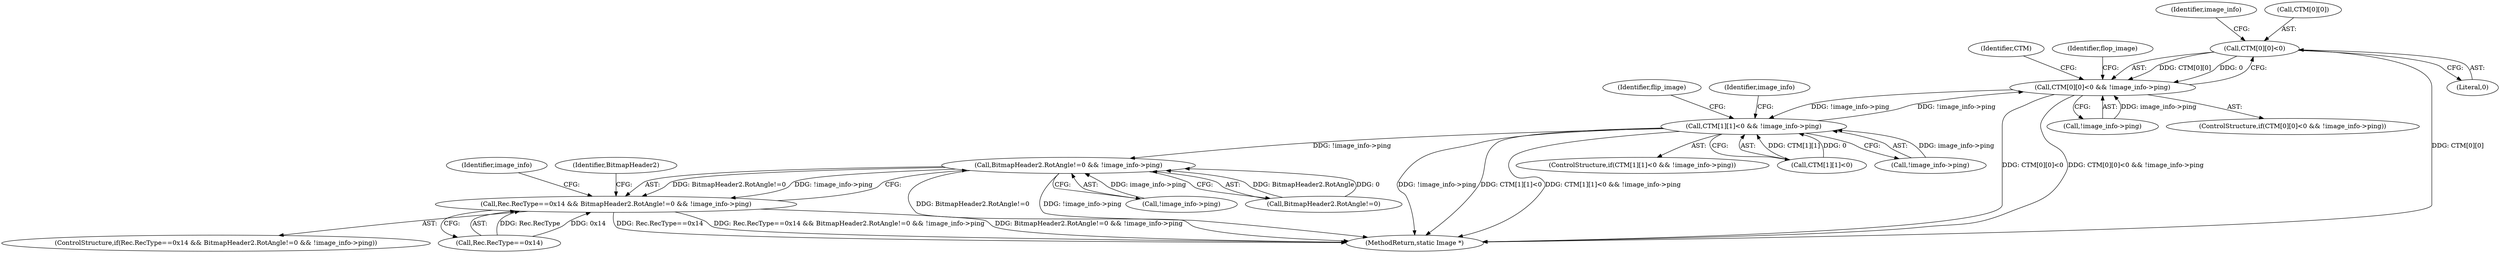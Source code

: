 digraph "0_ImageMagick_2130bf6f89ded32ef0c88a11694f107c52566c53@array" {
"1001721" [label="(Call,CTM[0][0]<0)"];
"1001720" [label="(Call,CTM[0][0]<0 && !image_info->ping)"];
"1001754" [label="(Call,CTM[1][1]<0 && !image_info->ping)"];
"1001079" [label="(Call,BitmapHeader2.RotAngle!=0 && !image_info->ping)"];
"1001073" [label="(Call,Rec.RecType==0x14 && BitmapHeader2.RotAngle!=0 && !image_info->ping)"];
"1001754" [label="(Call,CTM[1][1]<0 && !image_info->ping)"];
"1001758" [label="(Identifier,CTM)"];
"1001970" [label="(MethodReturn,static Image *)"];
"1001769" [label="(Identifier,flip_image)"];
"1001085" [label="(Call,!image_info->ping)"];
"1001735" [label="(Identifier,flop_image)"];
"1001072" [label="(ControlStructure,if(Rec.RecType==0x14 && BitmapHeader2.RotAngle!=0 && !image_info->ping))"];
"1001730" [label="(Identifier,image_info)"];
"1001753" [label="(ControlStructure,if(CTM[1][1]<0 && !image_info->ping))"];
"1001727" [label="(Literal,0)"];
"1001755" [label="(Call,CTM[1][1]<0)"];
"1001720" [label="(Call,CTM[0][0]<0 && !image_info->ping)"];
"1001728" [label="(Call,!image_info->ping)"];
"1001788" [label="(Identifier,image_info)"];
"1001721" [label="(Call,CTM[0][0]<0)"];
"1001177" [label="(Identifier,image_info)"];
"1001093" [label="(Identifier,BitmapHeader2)"];
"1001073" [label="(Call,Rec.RecType==0x14 && BitmapHeader2.RotAngle!=0 && !image_info->ping)"];
"1001719" [label="(ControlStructure,if(CTM[0][0]<0 && !image_info->ping))"];
"1001762" [label="(Call,!image_info->ping)"];
"1001079" [label="(Call,BitmapHeader2.RotAngle!=0 && !image_info->ping)"];
"1001074" [label="(Call,Rec.RecType==0x14)"];
"1001722" [label="(Call,CTM[0][0])"];
"1001080" [label="(Call,BitmapHeader2.RotAngle!=0)"];
"1001721" -> "1001720"  [label="AST: "];
"1001721" -> "1001727"  [label="CFG: "];
"1001722" -> "1001721"  [label="AST: "];
"1001727" -> "1001721"  [label="AST: "];
"1001730" -> "1001721"  [label="CFG: "];
"1001720" -> "1001721"  [label="CFG: "];
"1001721" -> "1001970"  [label="DDG: CTM[0][0]"];
"1001721" -> "1001720"  [label="DDG: CTM[0][0]"];
"1001721" -> "1001720"  [label="DDG: 0"];
"1001720" -> "1001719"  [label="AST: "];
"1001720" -> "1001728"  [label="CFG: "];
"1001728" -> "1001720"  [label="AST: "];
"1001735" -> "1001720"  [label="CFG: "];
"1001758" -> "1001720"  [label="CFG: "];
"1001720" -> "1001970"  [label="DDG: CTM[0][0]<0"];
"1001720" -> "1001970"  [label="DDG: CTM[0][0]<0 && !image_info->ping"];
"1001754" -> "1001720"  [label="DDG: !image_info->ping"];
"1001728" -> "1001720"  [label="DDG: image_info->ping"];
"1001720" -> "1001754"  [label="DDG: !image_info->ping"];
"1001754" -> "1001753"  [label="AST: "];
"1001754" -> "1001755"  [label="CFG: "];
"1001754" -> "1001762"  [label="CFG: "];
"1001755" -> "1001754"  [label="AST: "];
"1001762" -> "1001754"  [label="AST: "];
"1001769" -> "1001754"  [label="CFG: "];
"1001788" -> "1001754"  [label="CFG: "];
"1001754" -> "1001970"  [label="DDG: !image_info->ping"];
"1001754" -> "1001970"  [label="DDG: CTM[1][1]<0"];
"1001754" -> "1001970"  [label="DDG: CTM[1][1]<0 && !image_info->ping"];
"1001754" -> "1001079"  [label="DDG: !image_info->ping"];
"1001755" -> "1001754"  [label="DDG: CTM[1][1]"];
"1001755" -> "1001754"  [label="DDG: 0"];
"1001762" -> "1001754"  [label="DDG: image_info->ping"];
"1001079" -> "1001073"  [label="AST: "];
"1001079" -> "1001080"  [label="CFG: "];
"1001079" -> "1001085"  [label="CFG: "];
"1001080" -> "1001079"  [label="AST: "];
"1001085" -> "1001079"  [label="AST: "];
"1001073" -> "1001079"  [label="CFG: "];
"1001079" -> "1001970"  [label="DDG: BitmapHeader2.RotAngle!=0"];
"1001079" -> "1001970"  [label="DDG: !image_info->ping"];
"1001079" -> "1001073"  [label="DDG: BitmapHeader2.RotAngle!=0"];
"1001079" -> "1001073"  [label="DDG: !image_info->ping"];
"1001080" -> "1001079"  [label="DDG: BitmapHeader2.RotAngle"];
"1001080" -> "1001079"  [label="DDG: 0"];
"1001085" -> "1001079"  [label="DDG: image_info->ping"];
"1001073" -> "1001072"  [label="AST: "];
"1001073" -> "1001074"  [label="CFG: "];
"1001074" -> "1001073"  [label="AST: "];
"1001093" -> "1001073"  [label="CFG: "];
"1001177" -> "1001073"  [label="CFG: "];
"1001073" -> "1001970"  [label="DDG: Rec.RecType==0x14"];
"1001073" -> "1001970"  [label="DDG: Rec.RecType==0x14 && BitmapHeader2.RotAngle!=0 && !image_info->ping"];
"1001073" -> "1001970"  [label="DDG: BitmapHeader2.RotAngle!=0 && !image_info->ping"];
"1001074" -> "1001073"  [label="DDG: Rec.RecType"];
"1001074" -> "1001073"  [label="DDG: 0x14"];
}
